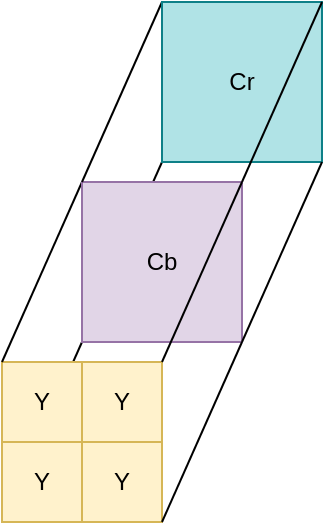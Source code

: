 <mxfile version="12.6.6" type="device"><diagram id="M-ucISGMPnnlG2OR0VSD" name="Page-1"><mxGraphModel dx="944" dy="639" grid="1" gridSize="10" guides="1" tooltips="1" connect="1" arrows="1" fold="1" page="1" pageScale="1" pageWidth="850" pageHeight="1100" math="0" shadow="0"><root><mxCell id="0"/><mxCell id="1" parent="0"/><mxCell id="9pJfKdhGMDxfBR3vmX-8-14" value="" style="endArrow=none;html=1;entryX=0;entryY=0;entryDx=0;entryDy=0;" edge="1" parent="1"><mxGeometry width="50" height="50" relative="1" as="geometry"><mxPoint x="160" y="270" as="sourcePoint"/><mxPoint x="200" y="180" as="targetPoint"/></mxGeometry></mxCell><mxCell id="9pJfKdhGMDxfBR3vmX-8-9" value="" style="endArrow=none;html=1;entryX=0;entryY=0;entryDx=0;entryDy=0;" edge="1" parent="1"><mxGeometry width="50" height="50" relative="1" as="geometry"><mxPoint x="120" y="360" as="sourcePoint"/><mxPoint x="160" y="270" as="targetPoint"/></mxGeometry></mxCell><mxCell id="9pJfKdhGMDxfBR3vmX-8-1" value="Y" style="rounded=0;whiteSpace=wrap;html=1;fillColor=#fff2cc;strokeColor=#d6b656;" vertex="1" parent="1"><mxGeometry x="120" y="280" width="40" height="40" as="geometry"/></mxCell><mxCell id="9pJfKdhGMDxfBR3vmX-8-2" value="Y" style="rounded=0;whiteSpace=wrap;html=1;fillColor=#fff2cc;strokeColor=#d6b656;" vertex="1" parent="1"><mxGeometry x="160" y="280" width="40" height="40" as="geometry"/></mxCell><mxCell id="9pJfKdhGMDxfBR3vmX-8-3" value="Y" style="rounded=0;whiteSpace=wrap;html=1;fillColor=#fff2cc;strokeColor=#d6b656;" vertex="1" parent="1"><mxGeometry x="120" y="320" width="40" height="40" as="geometry"/></mxCell><mxCell id="9pJfKdhGMDxfBR3vmX-8-4" value="Y" style="rounded=0;whiteSpace=wrap;html=1;fillColor=#fff2cc;strokeColor=#d6b656;" vertex="1" parent="1"><mxGeometry x="160" y="320" width="40" height="40" as="geometry"/></mxCell><mxCell id="9pJfKdhGMDxfBR3vmX-8-5" value="" style="endArrow=none;html=1;entryX=0;entryY=0;entryDx=0;entryDy=0;" edge="1" parent="1" target="9pJfKdhGMDxfBR3vmX-8-6"><mxGeometry width="50" height="50" relative="1" as="geometry"><mxPoint x="120" y="280" as="sourcePoint"/><mxPoint x="160" y="240" as="targetPoint"/></mxGeometry></mxCell><mxCell id="9pJfKdhGMDxfBR3vmX-8-6" value="Cb" style="rounded=0;whiteSpace=wrap;html=1;fillColor=#e1d5e7;strokeColor=#9673a6;" vertex="1" parent="1"><mxGeometry x="160" y="190" width="80" height="80" as="geometry"/></mxCell><mxCell id="9pJfKdhGMDxfBR3vmX-8-7" value="" style="endArrow=none;html=1;entryX=0;entryY=0;entryDx=0;entryDy=0;" edge="1" parent="1"><mxGeometry width="50" height="50" relative="1" as="geometry"><mxPoint x="200" y="280" as="sourcePoint"/><mxPoint x="240" y="190" as="targetPoint"/></mxGeometry></mxCell><mxCell id="9pJfKdhGMDxfBR3vmX-8-8" value="" style="endArrow=none;html=1;entryX=0;entryY=0;entryDx=0;entryDy=0;" edge="1" parent="1"><mxGeometry width="50" height="50" relative="1" as="geometry"><mxPoint x="200" y="360" as="sourcePoint"/><mxPoint x="240" y="270" as="targetPoint"/></mxGeometry></mxCell><mxCell id="9pJfKdhGMDxfBR3vmX-8-10" value="" style="endArrow=none;html=1;entryX=0;entryY=0;entryDx=0;entryDy=0;" edge="1" parent="1" target="9pJfKdhGMDxfBR3vmX-8-11"><mxGeometry width="50" height="50" relative="1" as="geometry"><mxPoint x="160" y="190" as="sourcePoint"/><mxPoint x="200" y="150" as="targetPoint"/></mxGeometry></mxCell><mxCell id="9pJfKdhGMDxfBR3vmX-8-11" value="Cr" style="rounded=0;whiteSpace=wrap;html=1;fillColor=#b0e3e6;strokeColor=#0e8088;" vertex="1" parent="1"><mxGeometry x="200" y="100" width="80" height="80" as="geometry"/></mxCell><mxCell id="9pJfKdhGMDxfBR3vmX-8-12" value="" style="endArrow=none;html=1;entryX=0;entryY=0;entryDx=0;entryDy=0;" edge="1" parent="1"><mxGeometry width="50" height="50" relative="1" as="geometry"><mxPoint x="240" y="190" as="sourcePoint"/><mxPoint x="280" y="100" as="targetPoint"/></mxGeometry></mxCell><mxCell id="9pJfKdhGMDxfBR3vmX-8-13" value="" style="endArrow=none;html=1;entryX=0;entryY=0;entryDx=0;entryDy=0;" edge="1" parent="1"><mxGeometry width="50" height="50" relative="1" as="geometry"><mxPoint x="240" y="270" as="sourcePoint"/><mxPoint x="280" y="180" as="targetPoint"/></mxGeometry></mxCell></root></mxGraphModel></diagram></mxfile>